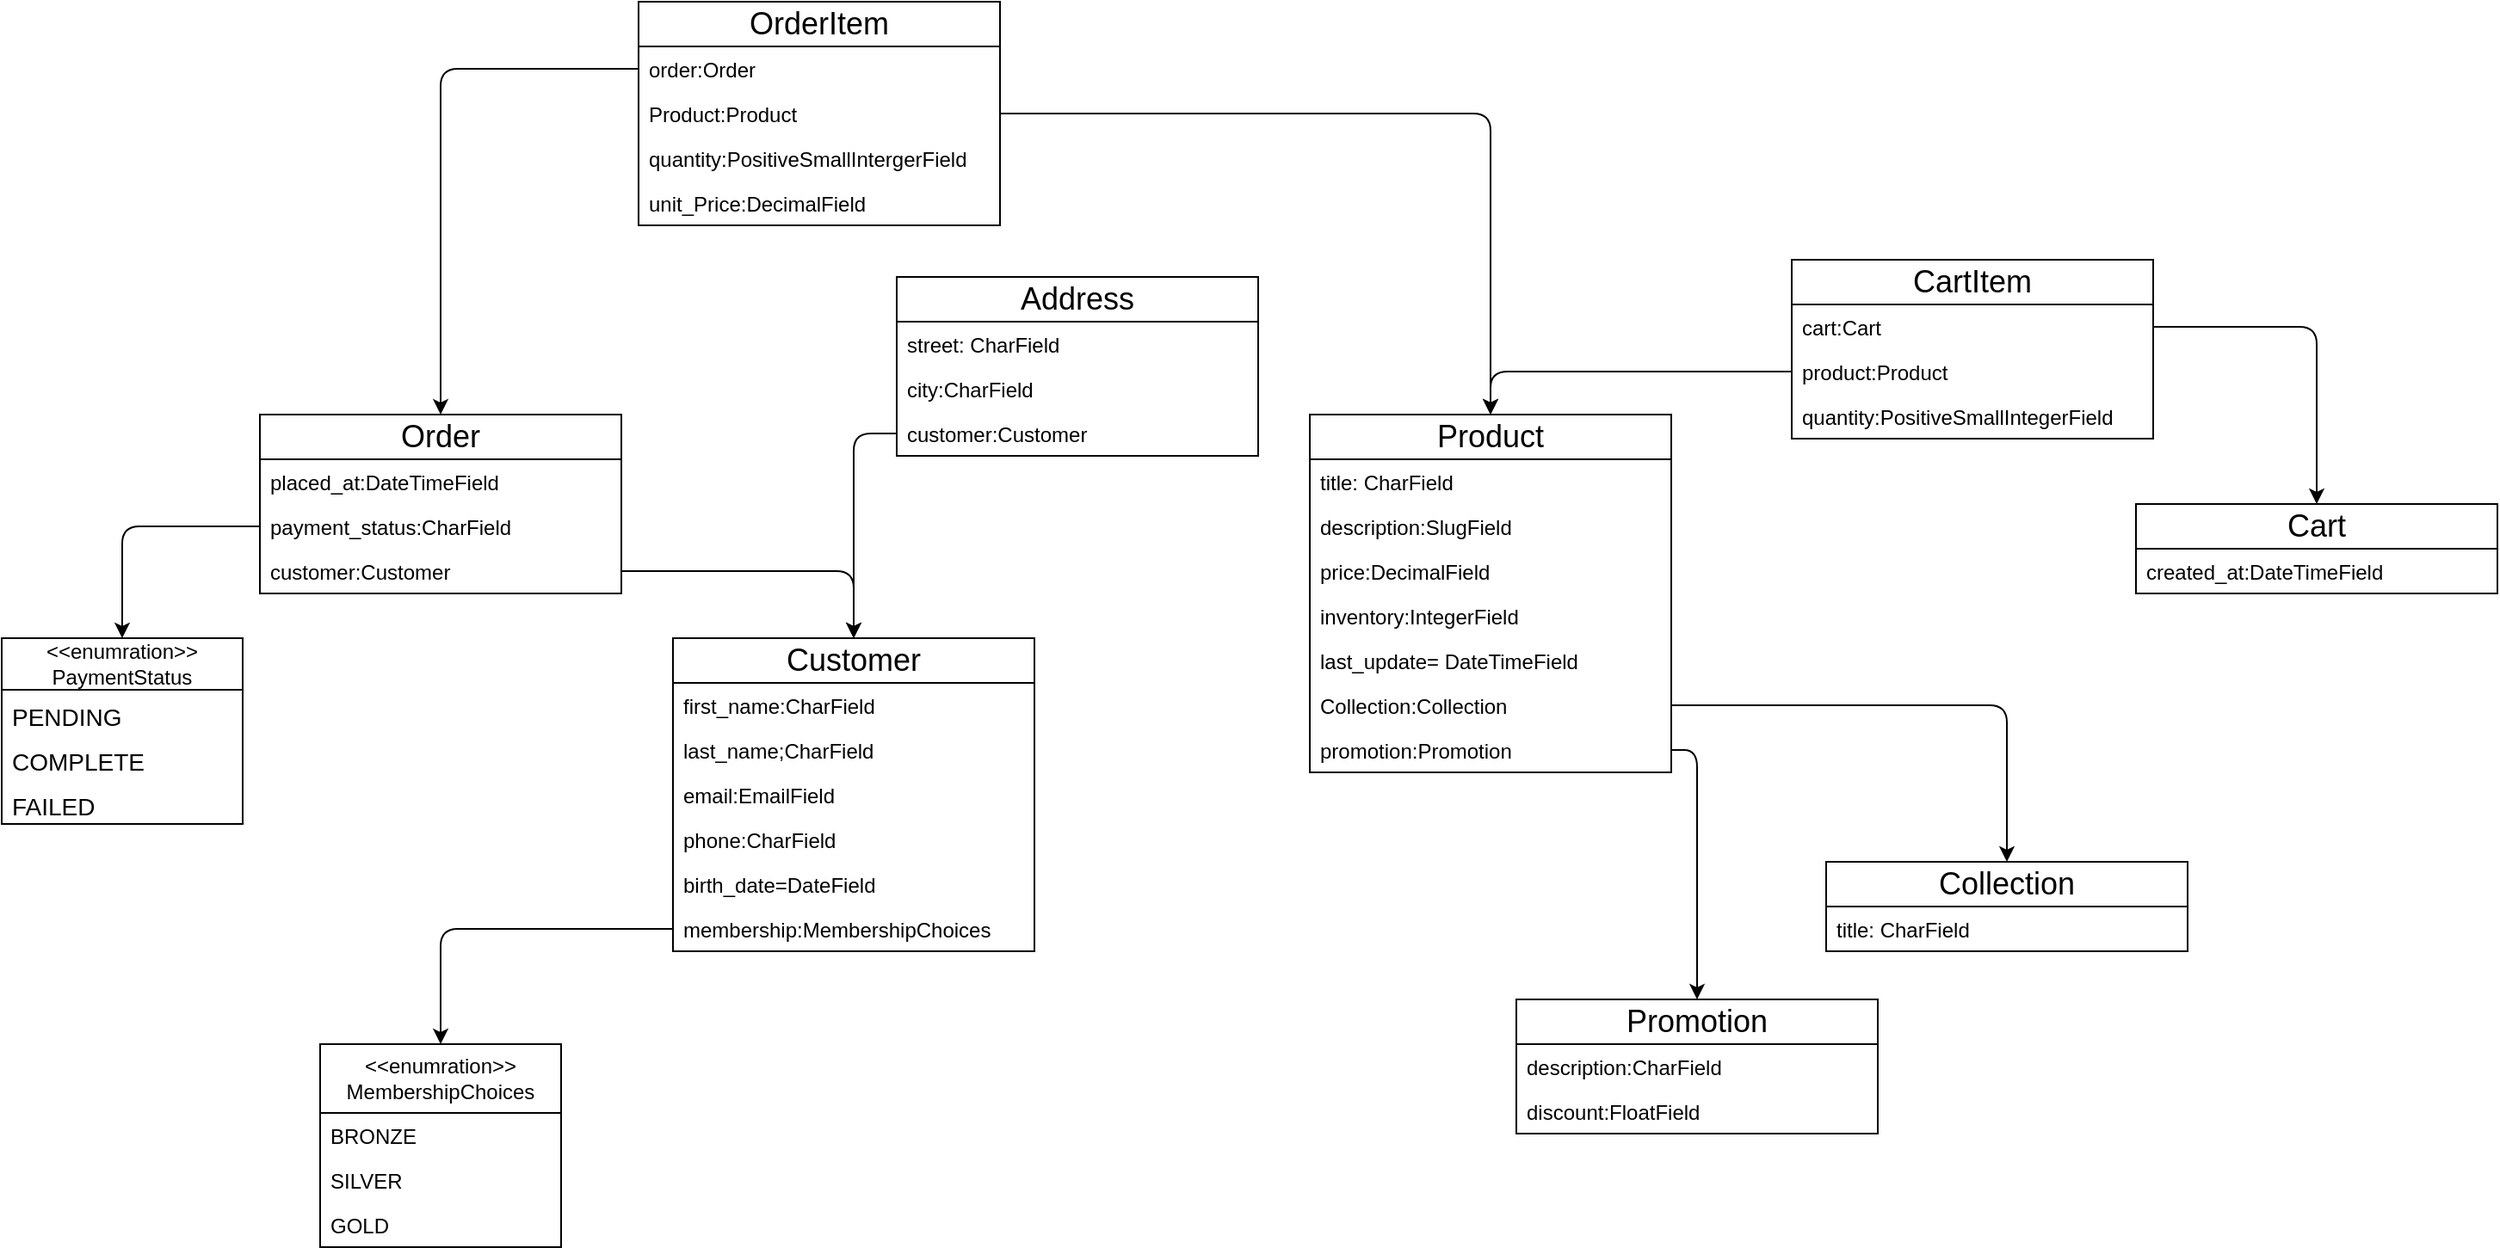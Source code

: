 <mxfile pages="3">
    <diagram name="store" id="llk-848GInndWBsnKnlN">
        <mxGraphModel dx="2694" dy="1504" grid="1" gridSize="10" guides="1" tooltips="1" connect="1" arrows="1" fold="1" page="0" pageScale="1" pageWidth="850" pageHeight="1100" math="0" shadow="0">
            <root>
                <mxCell id="0"/>
                <mxCell id="1" parent="0"/>
                <mxCell id="9G_XDlMP4OXCKdxFyMVQ-1" value="&lt;font style=&quot;font-size: 18px;&quot;&gt;Product&lt;/font&gt;" style="swimlane;fontStyle=0;childLayout=stackLayout;horizontal=1;startSize=26;fillColor=none;horizontalStack=0;resizeParent=1;resizeParentMax=0;resizeLast=0;collapsible=1;marginBottom=0;whiteSpace=wrap;html=1;" parent="1" vertex="1">
                    <mxGeometry x="70" y="110.0" width="210" height="208" as="geometry"/>
                </mxCell>
                <mxCell id="9G_XDlMP4OXCKdxFyMVQ-2" value="title: CharField" style="text;strokeColor=none;fillColor=none;align=left;verticalAlign=top;spacingLeft=4;spacingRight=4;overflow=hidden;rotatable=0;points=[[0,0.5],[1,0.5]];portConstraint=eastwest;whiteSpace=wrap;html=1;" parent="9G_XDlMP4OXCKdxFyMVQ-1" vertex="1">
                    <mxGeometry y="26" width="210" height="26" as="geometry"/>
                </mxCell>
                <mxCell id="9G_XDlMP4OXCKdxFyMVQ-3" value="description:SlugField" style="text;strokeColor=none;fillColor=none;align=left;verticalAlign=top;spacingLeft=4;spacingRight=4;overflow=hidden;rotatable=0;points=[[0,0.5],[1,0.5]];portConstraint=eastwest;whiteSpace=wrap;html=1;" parent="9G_XDlMP4OXCKdxFyMVQ-1" vertex="1">
                    <mxGeometry y="52" width="210" height="26" as="geometry"/>
                </mxCell>
                <mxCell id="9G_XDlMP4OXCKdxFyMVQ-11" value="price:DecimalField&lt;span style=&quot;white-space: pre;&quot;&gt;&#9;&lt;/span&gt;" style="text;strokeColor=none;fillColor=none;align=left;verticalAlign=top;spacingLeft=4;spacingRight=4;overflow=hidden;rotatable=0;points=[[0,0.5],[1,0.5]];portConstraint=eastwest;whiteSpace=wrap;html=1;" parent="9G_XDlMP4OXCKdxFyMVQ-1" vertex="1">
                    <mxGeometry y="78" width="210" height="26" as="geometry"/>
                </mxCell>
                <mxCell id="9G_XDlMP4OXCKdxFyMVQ-14" value="inventory:IntegerField" style="text;strokeColor=none;fillColor=none;align=left;verticalAlign=top;spacingLeft=4;spacingRight=4;overflow=hidden;rotatable=0;points=[[0,0.5],[1,0.5]];portConstraint=eastwest;whiteSpace=wrap;html=1;" parent="9G_XDlMP4OXCKdxFyMVQ-1" vertex="1">
                    <mxGeometry y="104" width="210" height="26" as="geometry"/>
                </mxCell>
                <mxCell id="9G_XDlMP4OXCKdxFyMVQ-13" value="last_update= DateTimeField" style="text;strokeColor=none;fillColor=none;align=left;verticalAlign=top;spacingLeft=4;spacingRight=4;overflow=hidden;rotatable=0;points=[[0,0.5],[1,0.5]];portConstraint=eastwest;whiteSpace=wrap;html=1;" parent="9G_XDlMP4OXCKdxFyMVQ-1" vertex="1">
                    <mxGeometry y="130" width="210" height="26" as="geometry"/>
                </mxCell>
                <mxCell id="9G_XDlMP4OXCKdxFyMVQ-12" value="Collection:Collection" style="text;strokeColor=none;fillColor=none;align=left;verticalAlign=top;spacingLeft=4;spacingRight=4;overflow=hidden;rotatable=0;points=[[0,0.5],[1,0.5]];portConstraint=eastwest;whiteSpace=wrap;html=1;" parent="9G_XDlMP4OXCKdxFyMVQ-1" vertex="1">
                    <mxGeometry y="156" width="210" height="26" as="geometry"/>
                </mxCell>
                <mxCell id="9G_XDlMP4OXCKdxFyMVQ-16" value="promotion:Promotion" style="text;strokeColor=none;fillColor=none;align=left;verticalAlign=top;spacingLeft=4;spacingRight=4;overflow=hidden;rotatable=0;points=[[0,0.5],[1,0.5]];portConstraint=eastwest;whiteSpace=wrap;html=1;" parent="9G_XDlMP4OXCKdxFyMVQ-1" vertex="1">
                    <mxGeometry y="182" width="210" height="26" as="geometry"/>
                </mxCell>
                <mxCell id="9G_XDlMP4OXCKdxFyMVQ-17" value="&lt;font style=&quot;font-size: 18px;&quot;&gt;Collection&lt;/font&gt;" style="swimlane;fontStyle=0;childLayout=stackLayout;horizontal=1;startSize=26;fillColor=none;horizontalStack=0;resizeParent=1;resizeParentMax=0;resizeLast=0;collapsible=1;marginBottom=0;whiteSpace=wrap;html=1;" parent="1" vertex="1">
                    <mxGeometry x="370" y="370" width="210" height="52" as="geometry"/>
                </mxCell>
                <mxCell id="9G_XDlMP4OXCKdxFyMVQ-18" value="title: CharField" style="text;strokeColor=none;fillColor=none;align=left;verticalAlign=top;spacingLeft=4;spacingRight=4;overflow=hidden;rotatable=0;points=[[0,0.5],[1,0.5]];portConstraint=eastwest;whiteSpace=wrap;html=1;" parent="9G_XDlMP4OXCKdxFyMVQ-17" vertex="1">
                    <mxGeometry y="26" width="210" height="26" as="geometry"/>
                </mxCell>
                <mxCell id="9G_XDlMP4OXCKdxFyMVQ-27" value="&lt;font style=&quot;font-size: 18px;&quot;&gt;Promotion&lt;/font&gt;" style="swimlane;fontStyle=0;childLayout=stackLayout;horizontal=1;startSize=26;fillColor=none;horizontalStack=0;resizeParent=1;resizeParentMax=0;resizeLast=0;collapsible=1;marginBottom=0;whiteSpace=wrap;html=1;" parent="1" vertex="1">
                    <mxGeometry x="190" y="450" width="210" height="78" as="geometry"/>
                </mxCell>
                <mxCell id="9G_XDlMP4OXCKdxFyMVQ-28" value="description:CharField" style="text;strokeColor=none;fillColor=none;align=left;verticalAlign=top;spacingLeft=4;spacingRight=4;overflow=hidden;rotatable=0;points=[[0,0.5],[1,0.5]];portConstraint=eastwest;whiteSpace=wrap;html=1;" parent="9G_XDlMP4OXCKdxFyMVQ-27" vertex="1">
                    <mxGeometry y="26" width="210" height="26" as="geometry"/>
                </mxCell>
                <mxCell id="9G_XDlMP4OXCKdxFyMVQ-29" value="discount:FloatField" style="text;strokeColor=none;fillColor=none;align=left;verticalAlign=top;spacingLeft=4;spacingRight=4;overflow=hidden;rotatable=0;points=[[0,0.5],[1,0.5]];portConstraint=eastwest;whiteSpace=wrap;html=1;" parent="9G_XDlMP4OXCKdxFyMVQ-27" vertex="1">
                    <mxGeometry y="52" width="210" height="26" as="geometry"/>
                </mxCell>
                <mxCell id="9G_XDlMP4OXCKdxFyMVQ-31" value="&lt;font style=&quot;font-size: 18px;&quot;&gt;Customer&lt;/font&gt;" style="swimlane;fontStyle=0;childLayout=stackLayout;horizontal=1;startSize=26;fillColor=none;horizontalStack=0;resizeParent=1;resizeParentMax=0;resizeLast=0;collapsible=1;marginBottom=0;whiteSpace=wrap;html=1;" parent="1" vertex="1">
                    <mxGeometry x="-300" y="240" width="210" height="182" as="geometry"/>
                </mxCell>
                <mxCell id="9G_XDlMP4OXCKdxFyMVQ-32" value="first_name:CharField" style="text;strokeColor=none;fillColor=none;align=left;verticalAlign=top;spacingLeft=4;spacingRight=4;overflow=hidden;rotatable=0;points=[[0,0.5],[1,0.5]];portConstraint=eastwest;whiteSpace=wrap;html=1;" parent="9G_XDlMP4OXCKdxFyMVQ-31" vertex="1">
                    <mxGeometry y="26" width="210" height="26" as="geometry"/>
                </mxCell>
                <mxCell id="9G_XDlMP4OXCKdxFyMVQ-40" value="last_name;CharField" style="text;strokeColor=none;fillColor=none;align=left;verticalAlign=top;spacingLeft=4;spacingRight=4;overflow=hidden;rotatable=0;points=[[0,0.5],[1,0.5]];portConstraint=eastwest;whiteSpace=wrap;html=1;" parent="9G_XDlMP4OXCKdxFyMVQ-31" vertex="1">
                    <mxGeometry y="52" width="210" height="26" as="geometry"/>
                </mxCell>
                <mxCell id="9G_XDlMP4OXCKdxFyMVQ-39" value="email:EmailField" style="text;strokeColor=none;fillColor=none;align=left;verticalAlign=top;spacingLeft=4;spacingRight=4;overflow=hidden;rotatable=0;points=[[0,0.5],[1,0.5]];portConstraint=eastwest;whiteSpace=wrap;html=1;" parent="9G_XDlMP4OXCKdxFyMVQ-31" vertex="1">
                    <mxGeometry y="78" width="210" height="26" as="geometry"/>
                </mxCell>
                <mxCell id="9G_XDlMP4OXCKdxFyMVQ-43" value="phone:CharField" style="text;strokeColor=none;fillColor=none;align=left;verticalAlign=top;spacingLeft=4;spacingRight=4;overflow=hidden;rotatable=0;points=[[0,0.5],[1,0.5]];portConstraint=eastwest;whiteSpace=wrap;html=1;" parent="9G_XDlMP4OXCKdxFyMVQ-31" vertex="1">
                    <mxGeometry y="104" width="210" height="26" as="geometry"/>
                </mxCell>
                <mxCell id="9G_XDlMP4OXCKdxFyMVQ-42" value="birth_date=DateField" style="text;strokeColor=none;fillColor=none;align=left;verticalAlign=top;spacingLeft=4;spacingRight=4;overflow=hidden;rotatable=0;points=[[0,0.5],[1,0.5]];portConstraint=eastwest;whiteSpace=wrap;html=1;" parent="9G_XDlMP4OXCKdxFyMVQ-31" vertex="1">
                    <mxGeometry y="130" width="210" height="26" as="geometry"/>
                </mxCell>
                <mxCell id="9G_XDlMP4OXCKdxFyMVQ-41" value="membership:MembershipChoices" style="text;strokeColor=none;fillColor=none;align=left;verticalAlign=top;spacingLeft=4;spacingRight=4;overflow=hidden;rotatable=0;points=[[0,0.5],[1,0.5]];portConstraint=eastwest;whiteSpace=wrap;html=1;" parent="9G_XDlMP4OXCKdxFyMVQ-31" vertex="1">
                    <mxGeometry y="156" width="210" height="26" as="geometry"/>
                </mxCell>
                <mxCell id="9G_XDlMP4OXCKdxFyMVQ-46" value="&amp;lt;&amp;lt;enumration&amp;gt;&amp;gt;&lt;br&gt;MembershipChoices" style="swimlane;fontStyle=0;childLayout=stackLayout;horizontal=1;startSize=40;fillColor=default;horizontalStack=0;resizeParent=1;resizeParentMax=0;resizeLast=0;collapsible=1;marginBottom=0;whiteSpace=wrap;html=1;fontColor=#000000;strokeColor=default;" parent="1" vertex="1">
                    <mxGeometry x="-505" y="476" width="140" height="118" as="geometry"/>
                </mxCell>
                <mxCell id="9G_XDlMP4OXCKdxFyMVQ-47" value="BRONZE&lt;span style=&quot;white-space: pre;&quot;&gt;&#9;&lt;/span&gt;&lt;br&gt;" style="text;strokeColor=none;fillColor=none;align=left;verticalAlign=top;spacingLeft=4;spacingRight=4;overflow=hidden;rotatable=0;points=[[0,0.5],[1,0.5]];portConstraint=eastwest;whiteSpace=wrap;html=1;" parent="9G_XDlMP4OXCKdxFyMVQ-46" vertex="1">
                    <mxGeometry y="40" width="140" height="26" as="geometry"/>
                </mxCell>
                <mxCell id="9G_XDlMP4OXCKdxFyMVQ-48" value="SILVER" style="text;strokeColor=none;fillColor=none;align=left;verticalAlign=top;spacingLeft=4;spacingRight=4;overflow=hidden;rotatable=0;points=[[0,0.5],[1,0.5]];portConstraint=eastwest;whiteSpace=wrap;html=1;" parent="9G_XDlMP4OXCKdxFyMVQ-46" vertex="1">
                    <mxGeometry y="66" width="140" height="26" as="geometry"/>
                </mxCell>
                <mxCell id="9G_XDlMP4OXCKdxFyMVQ-49" value="GOLD" style="text;strokeColor=none;fillColor=none;align=left;verticalAlign=top;spacingLeft=4;spacingRight=4;overflow=hidden;rotatable=0;points=[[0,0.5],[1,0.5]];portConstraint=eastwest;whiteSpace=wrap;html=1;" parent="9G_XDlMP4OXCKdxFyMVQ-46" vertex="1">
                    <mxGeometry y="92" width="140" height="26" as="geometry"/>
                </mxCell>
                <mxCell id="9G_XDlMP4OXCKdxFyMVQ-51" value="&lt;span style=&quot;font-size: 18px;&quot;&gt;Order&lt;/span&gt;" style="swimlane;fontStyle=0;childLayout=stackLayout;horizontal=1;startSize=26;fillColor=none;horizontalStack=0;resizeParent=1;resizeParentMax=0;resizeLast=0;collapsible=1;marginBottom=0;whiteSpace=wrap;html=1;" parent="1" vertex="1">
                    <mxGeometry x="-540" y="110" width="210" height="104" as="geometry"/>
                </mxCell>
                <mxCell id="9G_XDlMP4OXCKdxFyMVQ-52" value="placed_at:DateTimeField" style="text;strokeColor=none;fillColor=none;align=left;verticalAlign=top;spacingLeft=4;spacingRight=4;overflow=hidden;rotatable=0;points=[[0,0.5],[1,0.5]];portConstraint=eastwest;whiteSpace=wrap;html=1;" parent="9G_XDlMP4OXCKdxFyMVQ-51" vertex="1">
                    <mxGeometry y="26" width="210" height="26" as="geometry"/>
                </mxCell>
                <mxCell id="9G_XDlMP4OXCKdxFyMVQ-60" value="payment_status:CharField" style="text;strokeColor=none;fillColor=none;align=left;verticalAlign=top;spacingLeft=4;spacingRight=4;overflow=hidden;rotatable=0;points=[[0,0.5],[1,0.5]];portConstraint=eastwest;whiteSpace=wrap;html=1;" parent="9G_XDlMP4OXCKdxFyMVQ-51" vertex="1">
                    <mxGeometry y="52" width="210" height="26" as="geometry"/>
                </mxCell>
                <mxCell id="9G_XDlMP4OXCKdxFyMVQ-59" value="customer:Customer" style="text;strokeColor=none;fillColor=none;align=left;verticalAlign=top;spacingLeft=4;spacingRight=4;overflow=hidden;rotatable=0;points=[[0,0.5],[1,0.5]];portConstraint=eastwest;whiteSpace=wrap;html=1;" parent="9G_XDlMP4OXCKdxFyMVQ-51" vertex="1">
                    <mxGeometry y="78" width="210" height="26" as="geometry"/>
                </mxCell>
                <mxCell id="9G_XDlMP4OXCKdxFyMVQ-62" value="&lt;span style=&quot;font-size: 18px;&quot;&gt;Address&lt;/span&gt;" style="swimlane;fontStyle=0;childLayout=stackLayout;horizontal=1;startSize=26;fillColor=none;horizontalStack=0;resizeParent=1;resizeParentMax=0;resizeLast=0;collapsible=1;marginBottom=0;whiteSpace=wrap;html=1;" parent="1" vertex="1">
                    <mxGeometry x="-170" y="30" width="210" height="104" as="geometry"/>
                </mxCell>
                <mxCell id="9G_XDlMP4OXCKdxFyMVQ-63" value="street: CharField" style="text;strokeColor=none;fillColor=none;align=left;verticalAlign=top;spacingLeft=4;spacingRight=4;overflow=hidden;rotatable=0;points=[[0,0.5],[1,0.5]];portConstraint=eastwest;whiteSpace=wrap;html=1;" parent="9G_XDlMP4OXCKdxFyMVQ-62" vertex="1">
                    <mxGeometry y="26" width="210" height="26" as="geometry"/>
                </mxCell>
                <mxCell id="9G_XDlMP4OXCKdxFyMVQ-66" value="city:CharField" style="text;strokeColor=none;fillColor=none;align=left;verticalAlign=top;spacingLeft=4;spacingRight=4;overflow=hidden;rotatable=0;points=[[0,0.5],[1,0.5]];portConstraint=eastwest;whiteSpace=wrap;html=1;" parent="9G_XDlMP4OXCKdxFyMVQ-62" vertex="1">
                    <mxGeometry y="52" width="210" height="26" as="geometry"/>
                </mxCell>
                <mxCell id="9G_XDlMP4OXCKdxFyMVQ-65" value="customer:Customer" style="text;strokeColor=none;fillColor=none;align=left;verticalAlign=top;spacingLeft=4;spacingRight=4;overflow=hidden;rotatable=0;points=[[0,0.5],[1,0.5]];portConstraint=eastwest;whiteSpace=wrap;html=1;" parent="9G_XDlMP4OXCKdxFyMVQ-62" vertex="1">
                    <mxGeometry y="78" width="210" height="26" as="geometry"/>
                </mxCell>
                <mxCell id="9G_XDlMP4OXCKdxFyMVQ-69" value="&lt;span style=&quot;font-size: 18px;&quot;&gt;&lt;font color=&quot;#000000&quot;&gt;OrderItem&lt;/font&gt;&lt;/span&gt;" style="swimlane;fontStyle=0;childLayout=stackLayout;horizontal=1;startSize=26;horizontalStack=0;resizeParent=1;resizeParentMax=0;resizeLast=0;collapsible=1;marginBottom=0;whiteSpace=wrap;html=1;fillColor=default;fontColor=#ffffff;strokeColor=default;labelBackgroundColor=none;" parent="1" vertex="1">
                    <mxGeometry x="-320" y="-130" width="210" height="130" as="geometry"/>
                </mxCell>
                <mxCell id="9G_XDlMP4OXCKdxFyMVQ-70" value="order:Order" style="text;strokeColor=none;fillColor=none;align=left;verticalAlign=top;spacingLeft=4;spacingRight=4;overflow=hidden;rotatable=0;points=[[0,0.5],[1,0.5]];portConstraint=eastwest;whiteSpace=wrap;html=1;" parent="9G_XDlMP4OXCKdxFyMVQ-69" vertex="1">
                    <mxGeometry y="26" width="210" height="26" as="geometry"/>
                </mxCell>
                <mxCell id="9G_XDlMP4OXCKdxFyMVQ-71" value="Product:Product" style="text;strokeColor=none;fillColor=none;align=left;verticalAlign=top;spacingLeft=4;spacingRight=4;overflow=hidden;rotatable=0;points=[[0,0.5],[1,0.5]];portConstraint=eastwest;whiteSpace=wrap;html=1;" parent="9G_XDlMP4OXCKdxFyMVQ-69" vertex="1">
                    <mxGeometry y="52" width="210" height="26" as="geometry"/>
                </mxCell>
                <mxCell id="9G_XDlMP4OXCKdxFyMVQ-72" value="quantity:PositiveSmallIntergerField" style="text;strokeColor=none;fillColor=none;align=left;verticalAlign=top;spacingLeft=4;spacingRight=4;overflow=hidden;rotatable=0;points=[[0,0.5],[1,0.5]];portConstraint=eastwest;whiteSpace=wrap;html=1;" parent="9G_XDlMP4OXCKdxFyMVQ-69" vertex="1">
                    <mxGeometry y="78" width="210" height="26" as="geometry"/>
                </mxCell>
                <mxCell id="9G_XDlMP4OXCKdxFyMVQ-73" value="unit_Price:DecimalField" style="text;strokeColor=none;fillColor=none;align=left;verticalAlign=top;spacingLeft=4;spacingRight=4;overflow=hidden;rotatable=0;points=[[0,0.5],[1,0.5]];portConstraint=eastwest;whiteSpace=wrap;html=1;" parent="9G_XDlMP4OXCKdxFyMVQ-69" vertex="1">
                    <mxGeometry y="104" width="210" height="26" as="geometry"/>
                </mxCell>
                <mxCell id="9G_XDlMP4OXCKdxFyMVQ-86" style="edgeStyle=orthogonalEdgeStyle;rounded=1;orthogonalLoop=1;jettySize=auto;html=1;entryX=0.5;entryY=0;entryDx=0;entryDy=0;" parent="1" source="9G_XDlMP4OXCKdxFyMVQ-70" target="9G_XDlMP4OXCKdxFyMVQ-51" edge="1">
                    <mxGeometry relative="1" as="geometry"/>
                </mxCell>
                <mxCell id="9G_XDlMP4OXCKdxFyMVQ-93" style="edgeStyle=orthogonalEdgeStyle;rounded=1;orthogonalLoop=1;jettySize=auto;html=1;exitX=0;exitY=0.5;exitDx=0;exitDy=0;entryX=0.5;entryY=0;entryDx=0;entryDy=0;" parent="1" source="9G_XDlMP4OXCKdxFyMVQ-41" target="9G_XDlMP4OXCKdxFyMVQ-46" edge="1">
                    <mxGeometry relative="1" as="geometry"/>
                </mxCell>
                <mxCell id="9G_XDlMP4OXCKdxFyMVQ-94" value="&lt;font style=&quot;font-size: 18px;&quot;&gt;Cart&lt;/font&gt;" style="swimlane;fontStyle=0;childLayout=stackLayout;horizontal=1;startSize=26;fillColor=none;horizontalStack=0;resizeParent=1;resizeParentMax=0;resizeLast=0;collapsible=1;marginBottom=0;whiteSpace=wrap;html=1;" parent="1" vertex="1">
                    <mxGeometry x="550" y="162" width="210" height="52" as="geometry"/>
                </mxCell>
                <mxCell id="9G_XDlMP4OXCKdxFyMVQ-95" value="created_at:DateTimeField" style="text;strokeColor=none;fillColor=none;align=left;verticalAlign=top;spacingLeft=4;spacingRight=4;overflow=hidden;rotatable=0;points=[[0,0.5],[1,0.5]];portConstraint=eastwest;whiteSpace=wrap;html=1;" parent="9G_XDlMP4OXCKdxFyMVQ-94" vertex="1">
                    <mxGeometry y="26" width="210" height="26" as="geometry"/>
                </mxCell>
                <mxCell id="9G_XDlMP4OXCKdxFyMVQ-97" value="&lt;font color=&quot;#000000&quot; style=&quot;font-size: 18px;&quot;&gt;CartItem&lt;/font&gt;" style="swimlane;fontStyle=0;childLayout=stackLayout;horizontal=1;startSize=26;fillColor=default;horizontalStack=0;resizeParent=1;resizeParentMax=0;resizeLast=0;collapsible=1;marginBottom=0;whiteSpace=wrap;html=1;fontColor=#ffffff;strokeColor=default;" parent="1" vertex="1">
                    <mxGeometry x="350" y="20.0" width="210" height="104" as="geometry"/>
                </mxCell>
                <mxCell id="9G_XDlMP4OXCKdxFyMVQ-98" value="cart:Cart" style="text;strokeColor=none;fillColor=none;align=left;verticalAlign=top;spacingLeft=4;spacingRight=4;overflow=hidden;rotatable=0;points=[[0,0.5],[1,0.5]];portConstraint=eastwest;whiteSpace=wrap;html=1;" parent="9G_XDlMP4OXCKdxFyMVQ-97" vertex="1">
                    <mxGeometry y="26" width="210" height="26" as="geometry"/>
                </mxCell>
                <mxCell id="9G_XDlMP4OXCKdxFyMVQ-100" value="product:Product" style="text;strokeColor=none;fillColor=none;align=left;verticalAlign=top;spacingLeft=4;spacingRight=4;overflow=hidden;rotatable=0;points=[[0,0.5],[1,0.5]];portConstraint=eastwest;whiteSpace=wrap;html=1;" parent="9G_XDlMP4OXCKdxFyMVQ-97" vertex="1">
                    <mxGeometry y="52" width="210" height="26" as="geometry"/>
                </mxCell>
                <mxCell id="9G_XDlMP4OXCKdxFyMVQ-99" value="quantity:PositiveSmallIntegerField" style="text;strokeColor=none;fillColor=none;align=left;verticalAlign=top;spacingLeft=4;spacingRight=4;overflow=hidden;rotatable=0;points=[[0,0.5],[1,0.5]];portConstraint=eastwest;whiteSpace=wrap;html=1;" parent="9G_XDlMP4OXCKdxFyMVQ-97" vertex="1">
                    <mxGeometry y="78" width="210" height="26" as="geometry"/>
                </mxCell>
                <mxCell id="9G_XDlMP4OXCKdxFyMVQ-101" style="edgeStyle=orthogonalEdgeStyle;rounded=1;orthogonalLoop=1;jettySize=auto;html=1;entryX=0.5;entryY=0;entryDx=0;entryDy=0;" parent="1" source="9G_XDlMP4OXCKdxFyMVQ-100" target="9G_XDlMP4OXCKdxFyMVQ-1" edge="1">
                    <mxGeometry relative="1" as="geometry"/>
                </mxCell>
                <mxCell id="9G_XDlMP4OXCKdxFyMVQ-103" style="edgeStyle=orthogonalEdgeStyle;rounded=1;orthogonalLoop=1;jettySize=auto;html=1;entryX=0.5;entryY=0;entryDx=0;entryDy=0;" parent="1" source="9G_XDlMP4OXCKdxFyMVQ-98" target="9G_XDlMP4OXCKdxFyMVQ-94" edge="1">
                    <mxGeometry relative="1" as="geometry">
                        <Array as="points">
                            <mxPoint x="655" y="59"/>
                        </Array>
                    </mxGeometry>
                </mxCell>
                <mxCell id="9G_XDlMP4OXCKdxFyMVQ-104" value="&amp;lt;&amp;lt;enumration&amp;gt;&amp;gt;&lt;br&gt;PaymentStatus" style="swimlane;fontStyle=0;childLayout=stackLayout;horizontal=1;startSize=30;fillColor=none;horizontalStack=0;resizeParent=1;resizeParentMax=0;resizeLast=0;collapsible=1;marginBottom=0;whiteSpace=wrap;html=1;fontColor=#000000;strokeColor=default;fontFamily=Helvetica;" parent="1" vertex="1">
                    <mxGeometry x="-690" y="240" width="140" height="108" as="geometry"/>
                </mxCell>
                <mxCell id="9G_XDlMP4OXCKdxFyMVQ-105" value="&lt;div style=&quot;font-size: 14px; line-height: 19px;&quot;&gt;PENDING&lt;/div&gt;" style="text;strokeColor=none;fillColor=none;align=left;verticalAlign=top;spacingLeft=4;spacingRight=4;overflow=hidden;rotatable=0;points=[[0,0.5],[1,0.5]];portConstraint=eastwest;whiteSpace=wrap;html=1;fontFamily=Helvetica;labelBackgroundColor=none;fontColor=default;" parent="9G_XDlMP4OXCKdxFyMVQ-104" vertex="1">
                    <mxGeometry y="30" width="140" height="26" as="geometry"/>
                </mxCell>
                <mxCell id="9G_XDlMP4OXCKdxFyMVQ-106" value="&lt;div style=&quot;font-size: 14px; line-height: 19px;&quot;&gt;COMPLETE&lt;/div&gt;" style="text;strokeColor=none;fillColor=none;align=left;verticalAlign=top;spacingLeft=4;spacingRight=4;overflow=hidden;rotatable=0;points=[[0,0.5],[1,0.5]];portConstraint=eastwest;whiteSpace=wrap;html=1;fontFamily=Helvetica;labelBackgroundColor=none;fontColor=default;" parent="9G_XDlMP4OXCKdxFyMVQ-104" vertex="1">
                    <mxGeometry y="56" width="140" height="26" as="geometry"/>
                </mxCell>
                <mxCell id="9G_XDlMP4OXCKdxFyMVQ-107" value="&lt;div style=&quot;font-size: 14px; line-height: 19px;&quot;&gt;FAILED&lt;/div&gt;" style="text;strokeColor=none;fillColor=none;align=left;verticalAlign=top;spacingLeft=4;spacingRight=4;overflow=hidden;rotatable=0;points=[[0,0.5],[1,0.5]];portConstraint=eastwest;whiteSpace=wrap;html=1;fontFamily=Helvetica;labelBackgroundColor=none;fontColor=default;" parent="9G_XDlMP4OXCKdxFyMVQ-104" vertex="1">
                    <mxGeometry y="82" width="140" height="26" as="geometry"/>
                </mxCell>
                <mxCell id="9G_XDlMP4OXCKdxFyMVQ-108" style="edgeStyle=orthogonalEdgeStyle;rounded=1;orthogonalLoop=1;jettySize=auto;html=1;entryX=0.5;entryY=0;entryDx=0;entryDy=0;" parent="1" source="9G_XDlMP4OXCKdxFyMVQ-60" target="9G_XDlMP4OXCKdxFyMVQ-104" edge="1">
                    <mxGeometry relative="1" as="geometry"/>
                </mxCell>
                <mxCell id="9G_XDlMP4OXCKdxFyMVQ-109" style="edgeStyle=orthogonalEdgeStyle;rounded=1;orthogonalLoop=1;jettySize=auto;html=1;entryX=0.5;entryY=0;entryDx=0;entryDy=0;fillColor=#60a917;strokeColor=default;strokeWidth=1;exitX=1;exitY=0.5;exitDx=0;exitDy=0;" parent="1" source="9G_XDlMP4OXCKdxFyMVQ-16" target="9G_XDlMP4OXCKdxFyMVQ-27" edge="1">
                    <mxGeometry relative="1" as="geometry">
                        <Array as="points">
                            <mxPoint x="295" y="305"/>
                        </Array>
                    </mxGeometry>
                </mxCell>
                <mxCell id="9G_XDlMP4OXCKdxFyMVQ-110" style="edgeStyle=orthogonalEdgeStyle;rounded=1;orthogonalLoop=1;jettySize=auto;html=1;entryX=0.5;entryY=0;entryDx=0;entryDy=0;exitX=1;exitY=0.5;exitDx=0;exitDy=0;" parent="1" source="9G_XDlMP4OXCKdxFyMVQ-12" target="9G_XDlMP4OXCKdxFyMVQ-17" edge="1">
                    <mxGeometry relative="1" as="geometry">
                        <Array as="points">
                            <mxPoint x="475" y="279"/>
                        </Array>
                    </mxGeometry>
                </mxCell>
                <mxCell id="9G_XDlMP4OXCKdxFyMVQ-88" style="edgeStyle=orthogonalEdgeStyle;rounded=1;orthogonalLoop=1;jettySize=auto;html=1;exitX=1;exitY=0.5;exitDx=0;exitDy=0;entryX=0.5;entryY=0;entryDx=0;entryDy=0;" parent="1" source="9G_XDlMP4OXCKdxFyMVQ-71" target="9G_XDlMP4OXCKdxFyMVQ-1" edge="1">
                    <mxGeometry relative="1" as="geometry">
                        <mxPoint x="-470" y="-80" as="targetPoint"/>
                        <Array as="points">
                            <mxPoint x="175" y="-65"/>
                        </Array>
                    </mxGeometry>
                </mxCell>
                <mxCell id="n3jXbIU7G-RjoQV6RdfR-3" style="edgeStyle=orthogonalEdgeStyle;rounded=1;orthogonalLoop=1;jettySize=auto;html=1;exitX=1;exitY=0.5;exitDx=0;exitDy=0;entryX=0.5;entryY=0;entryDx=0;entryDy=0;strokeColor=default;" parent="1" source="9G_XDlMP4OXCKdxFyMVQ-59" target="9G_XDlMP4OXCKdxFyMVQ-31" edge="1">
                    <mxGeometry relative="1" as="geometry"/>
                </mxCell>
                <mxCell id="n3jXbIU7G-RjoQV6RdfR-4" style="edgeStyle=orthogonalEdgeStyle;rounded=1;orthogonalLoop=1;jettySize=auto;html=1;exitX=0;exitY=0.5;exitDx=0;exitDy=0;entryX=0.5;entryY=0;entryDx=0;entryDy=0;" parent="1" source="9G_XDlMP4OXCKdxFyMVQ-65" target="9G_XDlMP4OXCKdxFyMVQ-31" edge="1">
                    <mxGeometry relative="1" as="geometry"/>
                </mxCell>
            </root>
        </mxGraphModel>
    </diagram>
    <diagram id="IkCupquhygyUQgfi7Zur" name="Tsgs">
        <mxGraphModel dx="1726" dy="773" grid="1" gridSize="10" guides="1" tooltips="1" connect="1" arrows="1" fold="1" page="0" pageScale="1" pageWidth="850" pageHeight="1100" math="0" shadow="0">
            <root>
                <mxCell id="0"/>
                <mxCell id="1" parent="0"/>
                <mxCell id="lNUBABfeQHdnMAs1EOaQ-1" value="&lt;span style=&quot;font-size: 18px;&quot;&gt;Tag&lt;/span&gt;" style="swimlane;fontStyle=0;childLayout=stackLayout;horizontal=1;startSize=26;fillColor=none;horizontalStack=0;resizeParent=1;resizeParentMax=0;resizeLast=0;collapsible=1;marginBottom=0;whiteSpace=wrap;html=1;" parent="1" vertex="1">
                    <mxGeometry x="-90" y="320" width="210" height="52" as="geometry"/>
                </mxCell>
                <mxCell id="lNUBABfeQHdnMAs1EOaQ-2" value="lable:CharField" style="text;strokeColor=none;fillColor=none;align=left;verticalAlign=top;spacingLeft=4;spacingRight=4;overflow=hidden;rotatable=0;points=[[0,0.5],[1,0.5]];portConstraint=eastwest;whiteSpace=wrap;html=1;" parent="lNUBABfeQHdnMAs1EOaQ-1" vertex="1">
                    <mxGeometry y="26" width="210" height="26" as="geometry"/>
                </mxCell>
                <mxCell id="lNUBABfeQHdnMAs1EOaQ-5" value="&lt;span style=&quot;font-size: 18px;&quot;&gt;TaggedItem&lt;/span&gt;" style="swimlane;fontStyle=0;childLayout=stackLayout;horizontal=1;startSize=26;fillColor=none;horizontalStack=0;resizeParent=1;resizeParentMax=0;resizeLast=0;collapsible=1;marginBottom=0;whiteSpace=wrap;html=1;" parent="1" vertex="1">
                    <mxGeometry x="290" y="180" width="210" height="130" as="geometry"/>
                </mxCell>
                <mxCell id="lNUBABfeQHdnMAs1EOaQ-6" value="content_type:ContentType" style="text;strokeColor=none;fillColor=none;align=left;verticalAlign=top;spacingLeft=4;spacingRight=4;overflow=hidden;rotatable=0;points=[[0,0.5],[1,0.5]];portConstraint=eastwest;whiteSpace=wrap;html=1;" parent="lNUBABfeQHdnMAs1EOaQ-5" vertex="1">
                    <mxGeometry y="26" width="210" height="26" as="geometry"/>
                </mxCell>
                <mxCell id="lNUBABfeQHdnMAs1EOaQ-7" value="id:IntegerField" style="text;strokeColor=none;fillColor=none;align=left;verticalAlign=top;spacingLeft=4;spacingRight=4;overflow=hidden;rotatable=0;points=[[0,0.5],[1,0.5]];portConstraint=eastwest;whiteSpace=wrap;html=1;" parent="lNUBABfeQHdnMAs1EOaQ-5" vertex="1">
                    <mxGeometry y="52" width="210" height="26" as="geometry"/>
                </mxCell>
                <mxCell id="lNUBABfeQHdnMAs1EOaQ-8" value="cotent_object:" style="text;strokeColor=none;fillColor=none;align=left;verticalAlign=top;spacingLeft=4;spacingRight=4;overflow=hidden;rotatable=0;points=[[0,0.5],[1,0.5]];portConstraint=eastwest;whiteSpace=wrap;html=1;" parent="lNUBABfeQHdnMAs1EOaQ-5" vertex="1">
                    <mxGeometry y="78" width="210" height="26" as="geometry"/>
                </mxCell>
                <mxCell id="lNUBABfeQHdnMAs1EOaQ-9" value="tag:Tag" style="text;strokeColor=none;fillColor=none;align=left;verticalAlign=top;spacingLeft=4;spacingRight=4;overflow=hidden;rotatable=0;points=[[0,0.5],[1,0.5]];portConstraint=eastwest;whiteSpace=wrap;html=1;" parent="lNUBABfeQHdnMAs1EOaQ-5" vertex="1">
                    <mxGeometry y="104" width="210" height="26" as="geometry"/>
                </mxCell>
                <mxCell id="lNUBABfeQHdnMAs1EOaQ-13" style="edgeStyle=orthogonalEdgeStyle;rounded=1;orthogonalLoop=1;jettySize=auto;html=1;entryX=0.5;entryY=0;entryDx=0;entryDy=0;" parent="1" source="lNUBABfeQHdnMAs1EOaQ-9" target="lNUBABfeQHdnMAs1EOaQ-1" edge="1">
                    <mxGeometry relative="1" as="geometry">
                        <Array as="points">
                            <mxPoint x="15" y="297"/>
                        </Array>
                    </mxGeometry>
                </mxCell>
            </root>
        </mxGraphModel>
    </diagram>
    <diagram id="Mli3V4yX0lDI9t2DF4u4" name="likes">
        <mxGraphModel dx="1326" dy="773" grid="1" gridSize="10" guides="1" tooltips="1" connect="1" arrows="1" fold="1" page="0" pageScale="1" pageWidth="850" pageHeight="1100" math="0" shadow="0">
            <root>
                <mxCell id="0"/>
                <mxCell id="1" parent="0"/>
                <mxCell id="IrUhZhhEWVPabBPe6D4w-1" value="&lt;span style=&quot;font-size: 18px;&quot;&gt;LikedItem&lt;/span&gt;" style="swimlane;fontStyle=0;childLayout=stackLayout;horizontal=1;startSize=26;fillColor=none;horizontalStack=0;resizeParent=1;resizeParentMax=0;resizeLast=0;collapsible=1;marginBottom=0;whiteSpace=wrap;html=1;" parent="1" vertex="1">
                    <mxGeometry x="10" y="80" width="210" height="130" as="geometry"/>
                </mxCell>
                <mxCell id="IrUhZhhEWVPabBPe6D4w-2" value="user:User" style="text;strokeColor=none;fillColor=none;align=left;verticalAlign=top;spacingLeft=4;spacingRight=4;overflow=hidden;rotatable=0;points=[[0,0.5],[1,0.5]];portConstraint=eastwest;whiteSpace=wrap;html=1;" parent="IrUhZhhEWVPabBPe6D4w-1" vertex="1">
                    <mxGeometry y="26" width="210" height="26" as="geometry"/>
                </mxCell>
                <mxCell id="IrUhZhhEWVPabBPe6D4w-9" value="content_type:ContentType" style="text;strokeColor=none;fillColor=none;align=left;verticalAlign=top;spacingLeft=4;spacingRight=4;overflow=hidden;rotatable=0;points=[[0,0.5],[1,0.5]];portConstraint=eastwest;whiteSpace=wrap;html=1;" parent="IrUhZhhEWVPabBPe6D4w-1" vertex="1">
                    <mxGeometry y="52" width="210" height="26" as="geometry"/>
                </mxCell>
                <mxCell id="IrUhZhhEWVPabBPe6D4w-8" value="object_id:PositiveIntegerField" style="text;strokeColor=none;fillColor=none;align=left;verticalAlign=top;spacingLeft=4;spacingRight=4;overflow=hidden;rotatable=0;points=[[0,0.5],[1,0.5]];portConstraint=eastwest;whiteSpace=wrap;html=1;" parent="IrUhZhhEWVPabBPe6D4w-1" vertex="1">
                    <mxGeometry y="78" width="210" height="26" as="geometry"/>
                </mxCell>
                <mxCell id="IrUhZhhEWVPabBPe6D4w-7" value="content_object:" style="text;strokeColor=none;fillColor=none;align=left;verticalAlign=top;spacingLeft=4;spacingRight=4;overflow=hidden;rotatable=0;points=[[0,0.5],[1,0.5]];portConstraint=eastwest;whiteSpace=wrap;html=1;" parent="IrUhZhhEWVPabBPe6D4w-1" vertex="1">
                    <mxGeometry y="104" width="210" height="26" as="geometry"/>
                </mxCell>
            </root>
        </mxGraphModel>
    </diagram>
</mxfile>